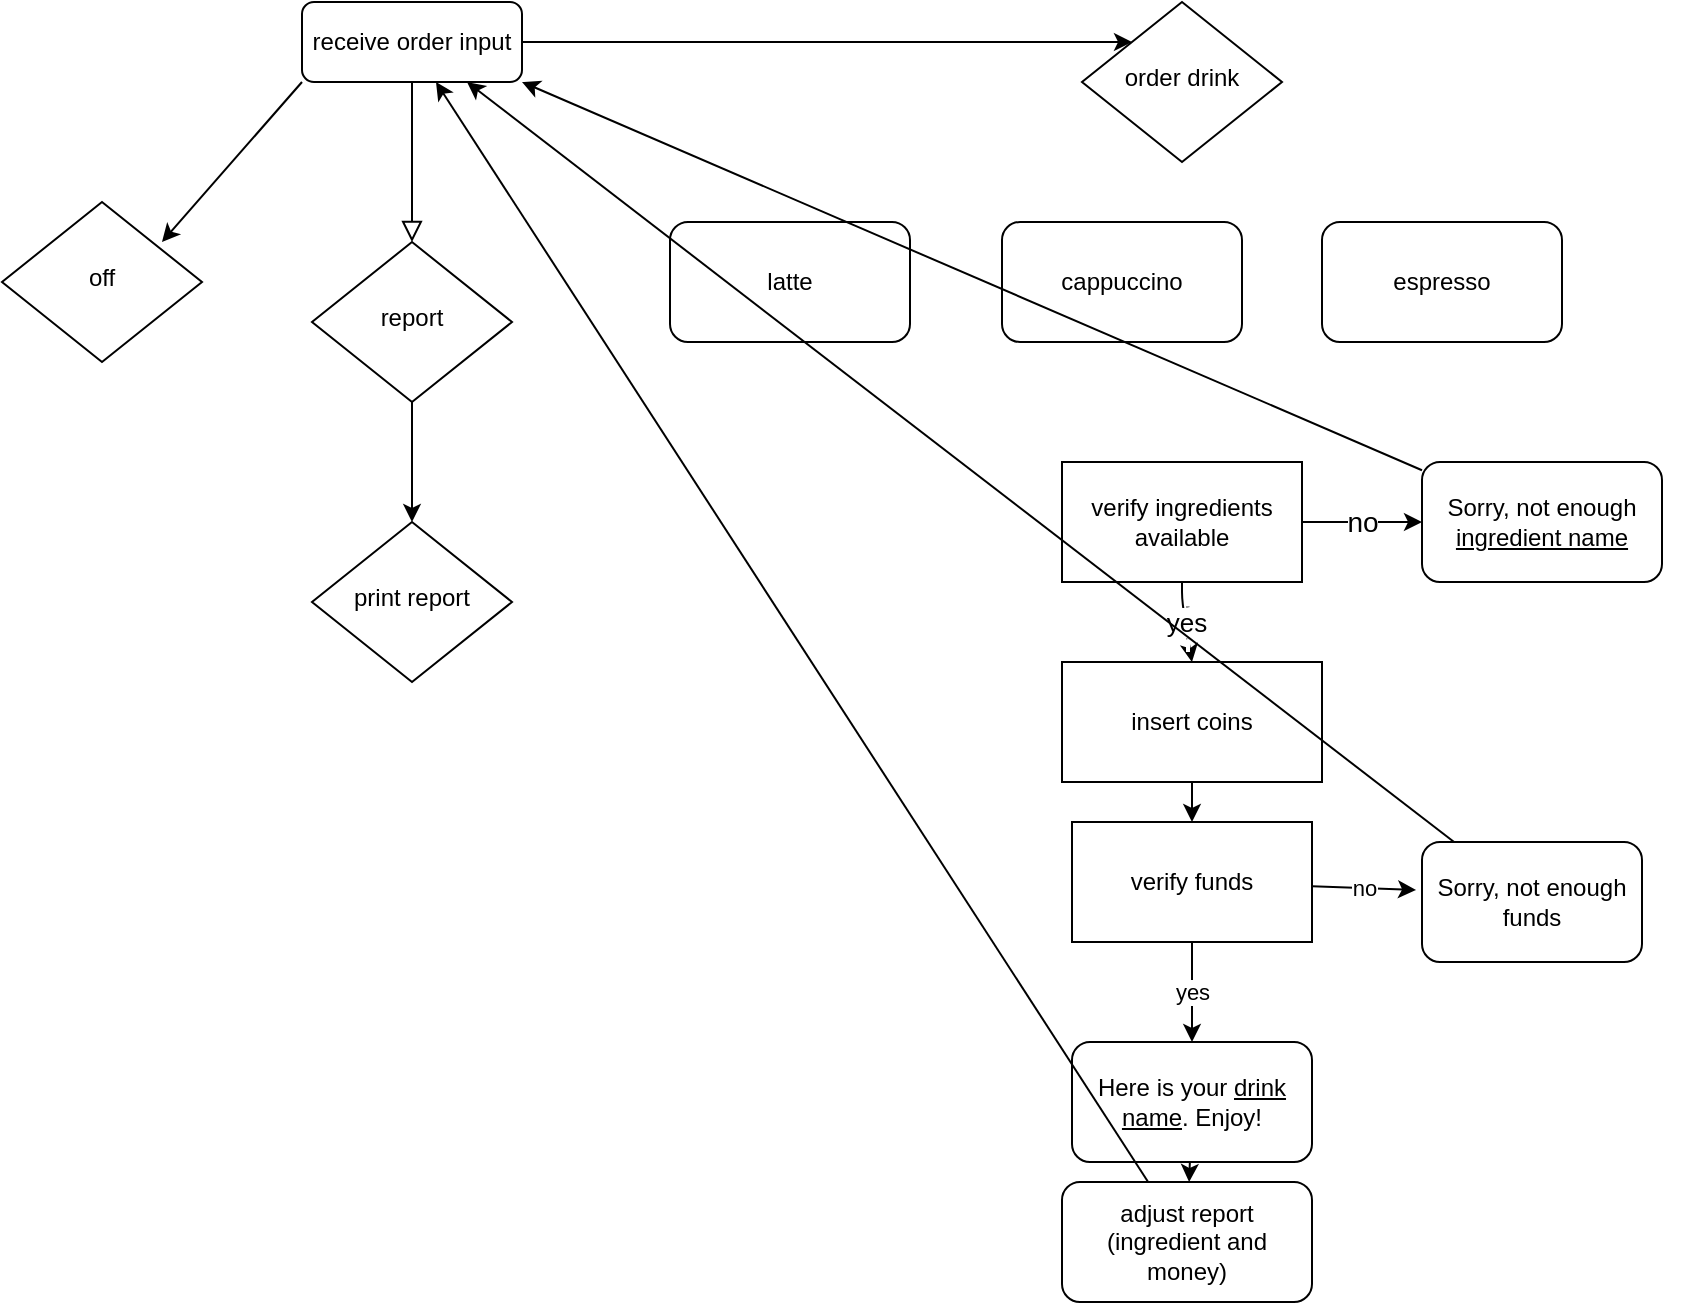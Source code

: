 <mxfile version="14.7.2" type="github">
  <diagram id="C5RBs43oDa-KdzZeNtuy" name="Page-1">
    <mxGraphModel dx="1186" dy="739" grid="1" gridSize="10" guides="1" tooltips="1" connect="1" arrows="1" fold="1" page="1" pageScale="1" pageWidth="827" pageHeight="1169" math="0" shadow="0">
      <root>
        <mxCell id="WIyWlLk6GJQsqaUBKTNV-0" />
        <mxCell id="WIyWlLk6GJQsqaUBKTNV-1" parent="WIyWlLk6GJQsqaUBKTNV-0" />
        <mxCell id="WIyWlLk6GJQsqaUBKTNV-2" value="" style="rounded=0;html=1;jettySize=auto;orthogonalLoop=1;fontSize=11;endArrow=block;endFill=0;endSize=8;strokeWidth=1;shadow=0;labelBackgroundColor=none;edgeStyle=orthogonalEdgeStyle;" parent="WIyWlLk6GJQsqaUBKTNV-1" source="WIyWlLk6GJQsqaUBKTNV-3" target="WIyWlLk6GJQsqaUBKTNV-6" edge="1">
          <mxGeometry relative="1" as="geometry" />
        </mxCell>
        <mxCell id="fmkF0ZlqtPoxb1GDG_FX-7" style="edgeStyle=none;rounded=0;orthogonalLoop=1;jettySize=auto;html=1;exitX=1;exitY=0.5;exitDx=0;exitDy=0;entryX=0;entryY=0;entryDx=0;entryDy=0;" edge="1" parent="WIyWlLk6GJQsqaUBKTNV-1" source="WIyWlLk6GJQsqaUBKTNV-3" target="fmkF0ZlqtPoxb1GDG_FX-2">
          <mxGeometry relative="1" as="geometry" />
        </mxCell>
        <mxCell id="WIyWlLk6GJQsqaUBKTNV-3" value="receive order input" style="rounded=1;whiteSpace=wrap;html=1;fontSize=12;glass=0;strokeWidth=1;shadow=0;" parent="WIyWlLk6GJQsqaUBKTNV-1" vertex="1">
          <mxGeometry x="170" y="50" width="110" height="40" as="geometry" />
        </mxCell>
        <mxCell id="fmkF0ZlqtPoxb1GDG_FX-6" style="edgeStyle=none;rounded=0;orthogonalLoop=1;jettySize=auto;html=1;exitX=0.5;exitY=1;exitDx=0;exitDy=0;entryX=0.5;entryY=0;entryDx=0;entryDy=0;" edge="1" parent="WIyWlLk6GJQsqaUBKTNV-1" source="WIyWlLk6GJQsqaUBKTNV-6" target="WIyWlLk6GJQsqaUBKTNV-10">
          <mxGeometry relative="1" as="geometry" />
        </mxCell>
        <mxCell id="WIyWlLk6GJQsqaUBKTNV-6" value="report" style="rhombus;whiteSpace=wrap;html=1;shadow=0;fontFamily=Helvetica;fontSize=12;align=center;strokeWidth=1;spacing=6;spacingTop=-4;" parent="WIyWlLk6GJQsqaUBKTNV-1" vertex="1">
          <mxGeometry x="175" y="170" width="100" height="80" as="geometry" />
        </mxCell>
        <mxCell id="WIyWlLk6GJQsqaUBKTNV-10" value="print report" style="rhombus;whiteSpace=wrap;html=1;shadow=0;fontFamily=Helvetica;fontSize=12;align=center;strokeWidth=1;spacing=6;spacingTop=-4;" parent="WIyWlLk6GJQsqaUBKTNV-1" vertex="1">
          <mxGeometry x="175" y="310" width="100" height="80" as="geometry" />
        </mxCell>
        <mxCell id="fmkF0ZlqtPoxb1GDG_FX-2" value="order drink" style="rhombus;whiteSpace=wrap;html=1;shadow=0;fontFamily=Helvetica;fontSize=12;align=center;strokeWidth=1;spacing=6;spacingTop=-4;" vertex="1" parent="WIyWlLk6GJQsqaUBKTNV-1">
          <mxGeometry x="560" y="50" width="100" height="80" as="geometry" />
        </mxCell>
        <mxCell id="fmkF0ZlqtPoxb1GDG_FX-3" value="off" style="rhombus;whiteSpace=wrap;html=1;shadow=0;fontFamily=Helvetica;fontSize=12;align=center;strokeWidth=1;spacing=6;spacingTop=-4;" vertex="1" parent="WIyWlLk6GJQsqaUBKTNV-1">
          <mxGeometry x="20" y="150" width="100" height="80" as="geometry" />
        </mxCell>
        <mxCell id="fmkF0ZlqtPoxb1GDG_FX-4" value="" style="endArrow=classic;html=1;exitX=0;exitY=1;exitDx=0;exitDy=0;" edge="1" parent="WIyWlLk6GJQsqaUBKTNV-1" source="WIyWlLk6GJQsqaUBKTNV-3">
          <mxGeometry width="50" height="50" relative="1" as="geometry">
            <mxPoint x="180" y="80" as="sourcePoint" />
            <mxPoint x="100" y="170" as="targetPoint" />
          </mxGeometry>
        </mxCell>
        <mxCell id="fmkF0ZlqtPoxb1GDG_FX-8" value="latte" style="rounded=1;whiteSpace=wrap;html=1;" vertex="1" parent="WIyWlLk6GJQsqaUBKTNV-1">
          <mxGeometry x="354" y="160" width="120" height="60" as="geometry" />
        </mxCell>
        <mxCell id="fmkF0ZlqtPoxb1GDG_FX-9" value="espresso" style="rounded=1;whiteSpace=wrap;html=1;" vertex="1" parent="WIyWlLk6GJQsqaUBKTNV-1">
          <mxGeometry x="680" y="160" width="120" height="60" as="geometry" />
        </mxCell>
        <mxCell id="fmkF0ZlqtPoxb1GDG_FX-10" value="cappuccino" style="rounded=1;whiteSpace=wrap;html=1;" vertex="1" parent="WIyWlLk6GJQsqaUBKTNV-1">
          <mxGeometry x="520" y="160" width="120" height="60" as="geometry" />
        </mxCell>
        <mxCell id="fmkF0ZlqtPoxb1GDG_FX-11" value="verify ingredients available" style="rounded=0;whiteSpace=wrap;html=1;" vertex="1" parent="WIyWlLk6GJQsqaUBKTNV-1">
          <mxGeometry x="550" y="280" width="120" height="60" as="geometry" />
        </mxCell>
        <mxCell id="fmkF0ZlqtPoxb1GDG_FX-25" style="edgeStyle=none;rounded=0;orthogonalLoop=1;jettySize=auto;html=1;entryX=0.5;entryY=0;entryDx=0;entryDy=0;" edge="1" parent="WIyWlLk6GJQsqaUBKTNV-1" source="fmkF0ZlqtPoxb1GDG_FX-12" target="fmkF0ZlqtPoxb1GDG_FX-13">
          <mxGeometry relative="1" as="geometry">
            <mxPoint x="720" y="410" as="targetPoint" />
          </mxGeometry>
        </mxCell>
        <mxCell id="fmkF0ZlqtPoxb1GDG_FX-12" value="insert coins" style="rounded=0;whiteSpace=wrap;html=1;" vertex="1" parent="WIyWlLk6GJQsqaUBKTNV-1">
          <mxGeometry x="550" y="380" width="130" height="60" as="geometry" />
        </mxCell>
        <mxCell id="fmkF0ZlqtPoxb1GDG_FX-30" value="no" style="edgeStyle=none;rounded=0;orthogonalLoop=1;jettySize=auto;html=1;entryX=-0.027;entryY=0.4;entryDx=0;entryDy=0;entryPerimeter=0;" edge="1" parent="WIyWlLk6GJQsqaUBKTNV-1" source="fmkF0ZlqtPoxb1GDG_FX-13" target="fmkF0ZlqtPoxb1GDG_FX-27">
          <mxGeometry relative="1" as="geometry">
            <Array as="points" />
          </mxGeometry>
        </mxCell>
        <mxCell id="fmkF0ZlqtPoxb1GDG_FX-31" value="yes" style="edgeStyle=none;rounded=0;orthogonalLoop=1;jettySize=auto;html=1;exitX=0.5;exitY=1;exitDx=0;exitDy=0;strokeColor=#000000;" edge="1" parent="WIyWlLk6GJQsqaUBKTNV-1" source="fmkF0ZlqtPoxb1GDG_FX-13">
          <mxGeometry relative="1" as="geometry">
            <mxPoint x="615" y="570" as="targetPoint" />
          </mxGeometry>
        </mxCell>
        <mxCell id="fmkF0ZlqtPoxb1GDG_FX-13" value="verify funds" style="rounded=0;whiteSpace=wrap;html=1;" vertex="1" parent="WIyWlLk6GJQsqaUBKTNV-1">
          <mxGeometry x="555" y="460" width="120" height="60" as="geometry" />
        </mxCell>
        <mxCell id="fmkF0ZlqtPoxb1GDG_FX-14" value="&lt;hr&gt;&lt;hr&gt;&lt;hr&gt;" style="endArrow=classic;html=1;exitX=0.5;exitY=1;exitDx=0;exitDy=0;entryX=0.5;entryY=0;entryDx=0;entryDy=0;" edge="1" parent="WIyWlLk6GJQsqaUBKTNV-1" source="fmkF0ZlqtPoxb1GDG_FX-11" target="fmkF0ZlqtPoxb1GDG_FX-12">
          <mxGeometry relative="1" as="geometry">
            <mxPoint x="431" y="370" as="sourcePoint" />
            <mxPoint x="431" y="430" as="targetPoint" />
            <Array as="points">
              <mxPoint x="610" y="350" />
            </Array>
          </mxGeometry>
        </mxCell>
        <mxCell id="fmkF0ZlqtPoxb1GDG_FX-15" value="&lt;font style=&quot;font-size: 13px&quot;&gt;yes&lt;/font&gt;" style="edgeLabel;resizable=0;html=1;align=center;verticalAlign=middle;" connectable="0" vertex="1" parent="fmkF0ZlqtPoxb1GDG_FX-14">
          <mxGeometry relative="1" as="geometry" />
        </mxCell>
        <mxCell id="fmkF0ZlqtPoxb1GDG_FX-17" value="" style="endArrow=classic;html=1;" edge="1" parent="WIyWlLk6GJQsqaUBKTNV-1">
          <mxGeometry relative="1" as="geometry">
            <mxPoint x="670" y="310" as="sourcePoint" />
            <mxPoint x="730" y="310" as="targetPoint" />
          </mxGeometry>
        </mxCell>
        <mxCell id="fmkF0ZlqtPoxb1GDG_FX-18" value="&lt;font style=&quot;font-size: 14px&quot;&gt;no&lt;/font&gt;" style="edgeLabel;resizable=0;html=1;align=center;verticalAlign=middle;" connectable="0" vertex="1" parent="fmkF0ZlqtPoxb1GDG_FX-17">
          <mxGeometry relative="1" as="geometry" />
        </mxCell>
        <mxCell id="fmkF0ZlqtPoxb1GDG_FX-24" style="edgeStyle=none;rounded=0;orthogonalLoop=1;jettySize=auto;html=1;entryX=1;entryY=1;entryDx=0;entryDy=0;" edge="1" parent="WIyWlLk6GJQsqaUBKTNV-1" source="fmkF0ZlqtPoxb1GDG_FX-23" target="WIyWlLk6GJQsqaUBKTNV-3">
          <mxGeometry relative="1" as="geometry" />
        </mxCell>
        <mxCell id="fmkF0ZlqtPoxb1GDG_FX-23" value="Sorry, not enough &lt;u&gt;ingredient name&lt;/u&gt;" style="rounded=1;whiteSpace=wrap;html=1;" vertex="1" parent="WIyWlLk6GJQsqaUBKTNV-1">
          <mxGeometry x="730" y="280" width="120" height="60" as="geometry" />
        </mxCell>
        <mxCell id="fmkF0ZlqtPoxb1GDG_FX-29" style="edgeStyle=none;rounded=0;orthogonalLoop=1;jettySize=auto;html=1;entryX=0.75;entryY=1;entryDx=0;entryDy=0;" edge="1" parent="WIyWlLk6GJQsqaUBKTNV-1" source="fmkF0ZlqtPoxb1GDG_FX-27" target="WIyWlLk6GJQsqaUBKTNV-3">
          <mxGeometry relative="1" as="geometry" />
        </mxCell>
        <mxCell id="fmkF0ZlqtPoxb1GDG_FX-27" value="Sorry, not enough funds" style="rounded=1;whiteSpace=wrap;html=1;" vertex="1" parent="WIyWlLk6GJQsqaUBKTNV-1">
          <mxGeometry x="730" y="470" width="110" height="60" as="geometry" />
        </mxCell>
        <mxCell id="fmkF0ZlqtPoxb1GDG_FX-28" style="edgeStyle=none;rounded=0;orthogonalLoop=1;jettySize=auto;html=1;entryX=1;entryY=0.5;entryDx=0;entryDy=0;" edge="1" parent="WIyWlLk6GJQsqaUBKTNV-1" source="fmkF0ZlqtPoxb1GDG_FX-23" target="fmkF0ZlqtPoxb1GDG_FX-23">
          <mxGeometry relative="1" as="geometry" />
        </mxCell>
        <mxCell id="fmkF0ZlqtPoxb1GDG_FX-33" style="edgeStyle=none;rounded=0;orthogonalLoop=1;jettySize=auto;html=1;strokeColor=#000000;" edge="1" parent="WIyWlLk6GJQsqaUBKTNV-1" source="fmkF0ZlqtPoxb1GDG_FX-32" target="fmkF0ZlqtPoxb1GDG_FX-34">
          <mxGeometry relative="1" as="geometry">
            <mxPoint x="615" y="670" as="targetPoint" />
          </mxGeometry>
        </mxCell>
        <mxCell id="fmkF0ZlqtPoxb1GDG_FX-32" value="Here is your &lt;u&gt;drink name&lt;/u&gt;. Enjoy!" style="rounded=1;whiteSpace=wrap;html=1;" vertex="1" parent="WIyWlLk6GJQsqaUBKTNV-1">
          <mxGeometry x="555" y="570" width="120" height="60" as="geometry" />
        </mxCell>
        <mxCell id="fmkF0ZlqtPoxb1GDG_FX-35" style="edgeStyle=none;rounded=0;orthogonalLoop=1;jettySize=auto;html=1;strokeColor=#000000;entryX=0.609;entryY=1;entryDx=0;entryDy=0;entryPerimeter=0;" edge="1" parent="WIyWlLk6GJQsqaUBKTNV-1" source="fmkF0ZlqtPoxb1GDG_FX-34" target="WIyWlLk6GJQsqaUBKTNV-3">
          <mxGeometry relative="1" as="geometry">
            <mxPoint x="240" y="100" as="targetPoint" />
          </mxGeometry>
        </mxCell>
        <mxCell id="fmkF0ZlqtPoxb1GDG_FX-34" value="adjust report (ingredient and money)" style="rounded=1;whiteSpace=wrap;html=1;" vertex="1" parent="WIyWlLk6GJQsqaUBKTNV-1">
          <mxGeometry x="550" y="640" width="125" height="60" as="geometry" />
        </mxCell>
      </root>
    </mxGraphModel>
  </diagram>
</mxfile>
